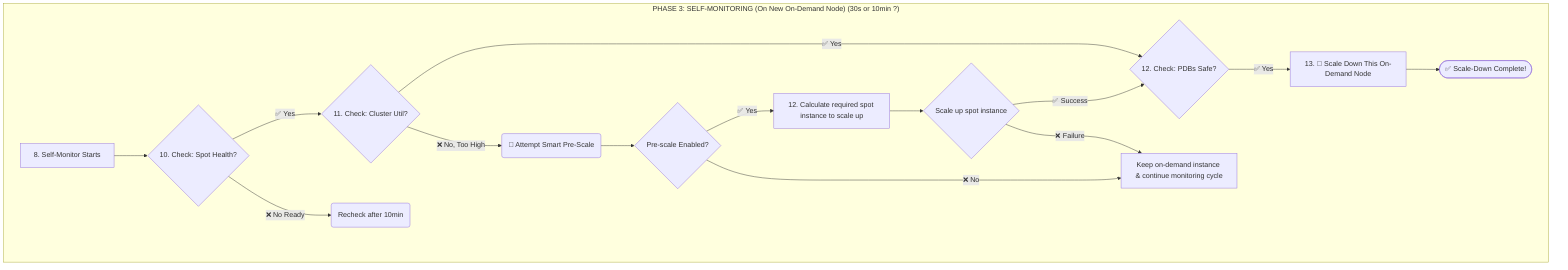 graph TD
    subgraph "PHASE 3: SELF-MONITORING (On New On-Demand Node) (30s or 10min ?)"
        Phase3_Start[8. Self-Monitor Starts] --> K{10. Check: Spot Health?};
        K -- ✅ Yes --> L{11. Check: Cluster Util?};
        K -- ❌ No Ready --> O("Recheck after 10min");
        L -- ✅ Yes --> P{12. Check: PDBs Safe?};
        L -- ❌ No, Too High --> M("🚀 Attempt Smart Pre-Scale");
        M --> N{Pre-scale Enabled?};
        N -- ✅ Yes --> CalPreScaleSpot["12. Calculate required spot instance to scale up"];
        N -- ❌ No --> KeepOndemand["Keep on-demand instance & continue monitoring cycle"];
        CalPreScaleSpot --> PreScaleSpot{Scale up spot instance};
        PreScaleSpot -- ✅ Success ---> P;
        PreScaleSpot -- ❌ Failure ---> KeepOndemand;
        P -- ✅ Yes --> Q["13. 🎯 Scale Down This On-Demand Node"];
        Q --> Failure_Complete([✅ Scale-Down Complete!]);
    end